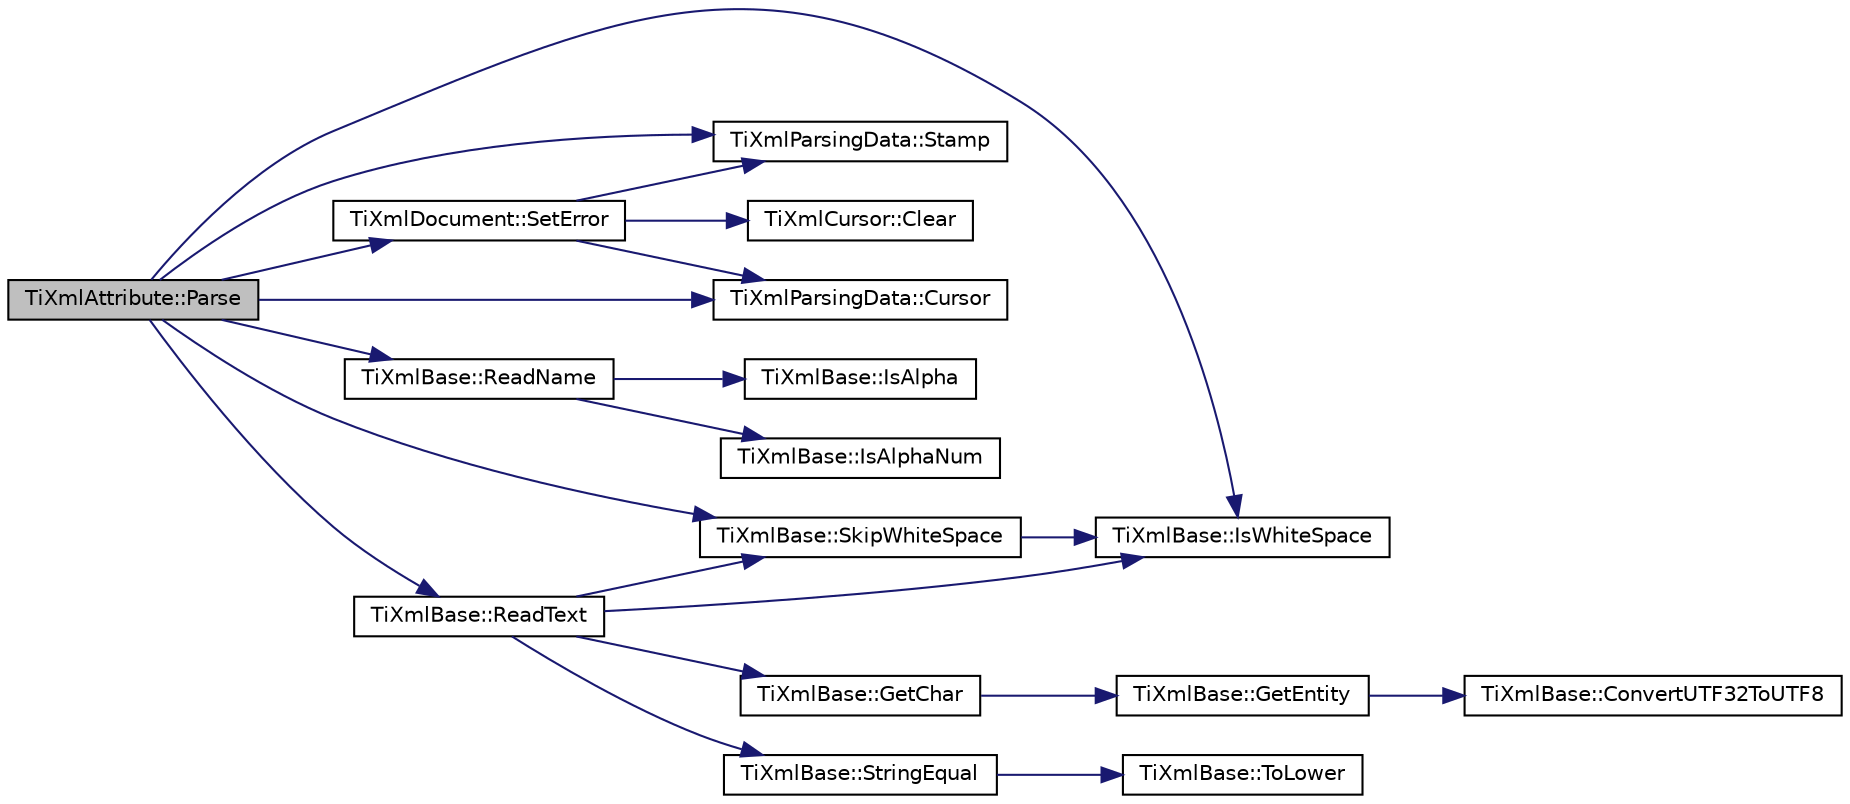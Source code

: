 digraph "TiXmlAttribute::Parse"
{
  edge [fontname="Helvetica",fontsize="10",labelfontname="Helvetica",labelfontsize="10"];
  node [fontname="Helvetica",fontsize="10",shape=record];
  rankdir="LR";
  Node1 [label="TiXmlAttribute::Parse",height=0.2,width=0.4,color="black", fillcolor="grey75", style="filled" fontcolor="black"];
  Node1 -> Node2 [color="midnightblue",fontsize="10",style="solid",fontname="Helvetica"];
  Node2 [label="TiXmlBase::SkipWhiteSpace",height=0.2,width=0.4,color="black", fillcolor="white", style="filled",URL="$class_ti_xml_base.html#ac0c3d66d8a9e6996a1fa016275e16875"];
  Node2 -> Node3 [color="midnightblue",fontsize="10",style="solid",fontname="Helvetica"];
  Node3 [label="TiXmlBase::IsWhiteSpace",height=0.2,width=0.4,color="black", fillcolor="white", style="filled",URL="$class_ti_xml_base.html#af56296d561c0bab4bc8e198cdcf5c48e"];
  Node1 -> Node4 [color="midnightblue",fontsize="10",style="solid",fontname="Helvetica"];
  Node4 [label="TiXmlParsingData::Stamp",height=0.2,width=0.4,color="black", fillcolor="white", style="filled",URL="$class_ti_xml_parsing_data.html#a65cee8ab77a36c605db08c84b4c30a7d"];
  Node1 -> Node5 [color="midnightblue",fontsize="10",style="solid",fontname="Helvetica"];
  Node5 [label="TiXmlParsingData::Cursor",height=0.2,width=0.4,color="black", fillcolor="white", style="filled",URL="$class_ti_xml_parsing_data.html#a9e63d965fdb53ff4ac711e105269e918"];
  Node1 -> Node6 [color="midnightblue",fontsize="10",style="solid",fontname="Helvetica"];
  Node6 [label="TiXmlBase::ReadName",height=0.2,width=0.4,color="black", fillcolor="white", style="filled",URL="$class_ti_xml_base.html#a1c21a6ab5f7b503acd91f35f183734b3"];
  Node6 -> Node7 [color="midnightblue",fontsize="10",style="solid",fontname="Helvetica"];
  Node7 [label="TiXmlBase::IsAlpha",height=0.2,width=0.4,color="black", fillcolor="white", style="filled",URL="$class_ti_xml_base.html#ae22522b2e8e1ac43102d16394f639fc8"];
  Node6 -> Node8 [color="midnightblue",fontsize="10",style="solid",fontname="Helvetica"];
  Node8 [label="TiXmlBase::IsAlphaNum",height=0.2,width=0.4,color="black", fillcolor="white", style="filled",URL="$class_ti_xml_base.html#a321919055c115c78ded17f85a793f368"];
  Node1 -> Node9 [color="midnightblue",fontsize="10",style="solid",fontname="Helvetica"];
  Node9 [label="TiXmlDocument::SetError",height=0.2,width=0.4,color="black", fillcolor="white", style="filled",URL="$class_ti_xml_document.html#a735c23e318597b920c94eae77fa206de"];
  Node9 -> Node10 [color="midnightblue",fontsize="10",style="solid",fontname="Helvetica"];
  Node10 [label="TiXmlCursor::Clear",height=0.2,width=0.4,color="black", fillcolor="white", style="filled",URL="$struct_ti_xml_cursor.html#a1e6fa622b59dafb71b6efe595105dcdd"];
  Node9 -> Node4 [color="midnightblue",fontsize="10",style="solid",fontname="Helvetica"];
  Node9 -> Node5 [color="midnightblue",fontsize="10",style="solid",fontname="Helvetica"];
  Node1 -> Node11 [color="midnightblue",fontsize="10",style="solid",fontname="Helvetica"];
  Node11 [label="TiXmlBase::ReadText",height=0.2,width=0.4,color="black", fillcolor="white", style="filled",URL="$class_ti_xml_base.html#aa646c74921aa33156968b802bbf5566e"];
  Node11 -> Node12 [color="midnightblue",fontsize="10",style="solid",fontname="Helvetica"];
  Node12 [label="TiXmlBase::StringEqual",height=0.2,width=0.4,color="black", fillcolor="white", style="filled",URL="$class_ti_xml_base.html#a51631e6986179558b9e5850723ed165a"];
  Node12 -> Node13 [color="midnightblue",fontsize="10",style="solid",fontname="Helvetica"];
  Node13 [label="TiXmlBase::ToLower",height=0.2,width=0.4,color="black", fillcolor="white", style="filled",URL="$class_ti_xml_base.html#a799f17405a86a5c2029618e85f11a097"];
  Node11 -> Node14 [color="midnightblue",fontsize="10",style="solid",fontname="Helvetica"];
  Node14 [label="TiXmlBase::GetChar",height=0.2,width=0.4,color="black", fillcolor="white", style="filled",URL="$class_ti_xml_base.html#a5b0fde72d6f662ae1fd6303195d2159b"];
  Node14 -> Node15 [color="midnightblue",fontsize="10",style="solid",fontname="Helvetica"];
  Node15 [label="TiXmlBase::GetEntity",height=0.2,width=0.4,color="black", fillcolor="white", style="filled",URL="$class_ti_xml_base.html#ac5c08bf3deffcda0bf8ce2958372b584"];
  Node15 -> Node16 [color="midnightblue",fontsize="10",style="solid",fontname="Helvetica"];
  Node16 [label="TiXmlBase::ConvertUTF32ToUTF8",height=0.2,width=0.4,color="black", fillcolor="white", style="filled",URL="$class_ti_xml_base.html#a07c765e3a7f979d343e646ea797b180b"];
  Node11 -> Node2 [color="midnightblue",fontsize="10",style="solid",fontname="Helvetica"];
  Node11 -> Node3 [color="midnightblue",fontsize="10",style="solid",fontname="Helvetica"];
  Node1 -> Node3 [color="midnightblue",fontsize="10",style="solid",fontname="Helvetica"];
}
